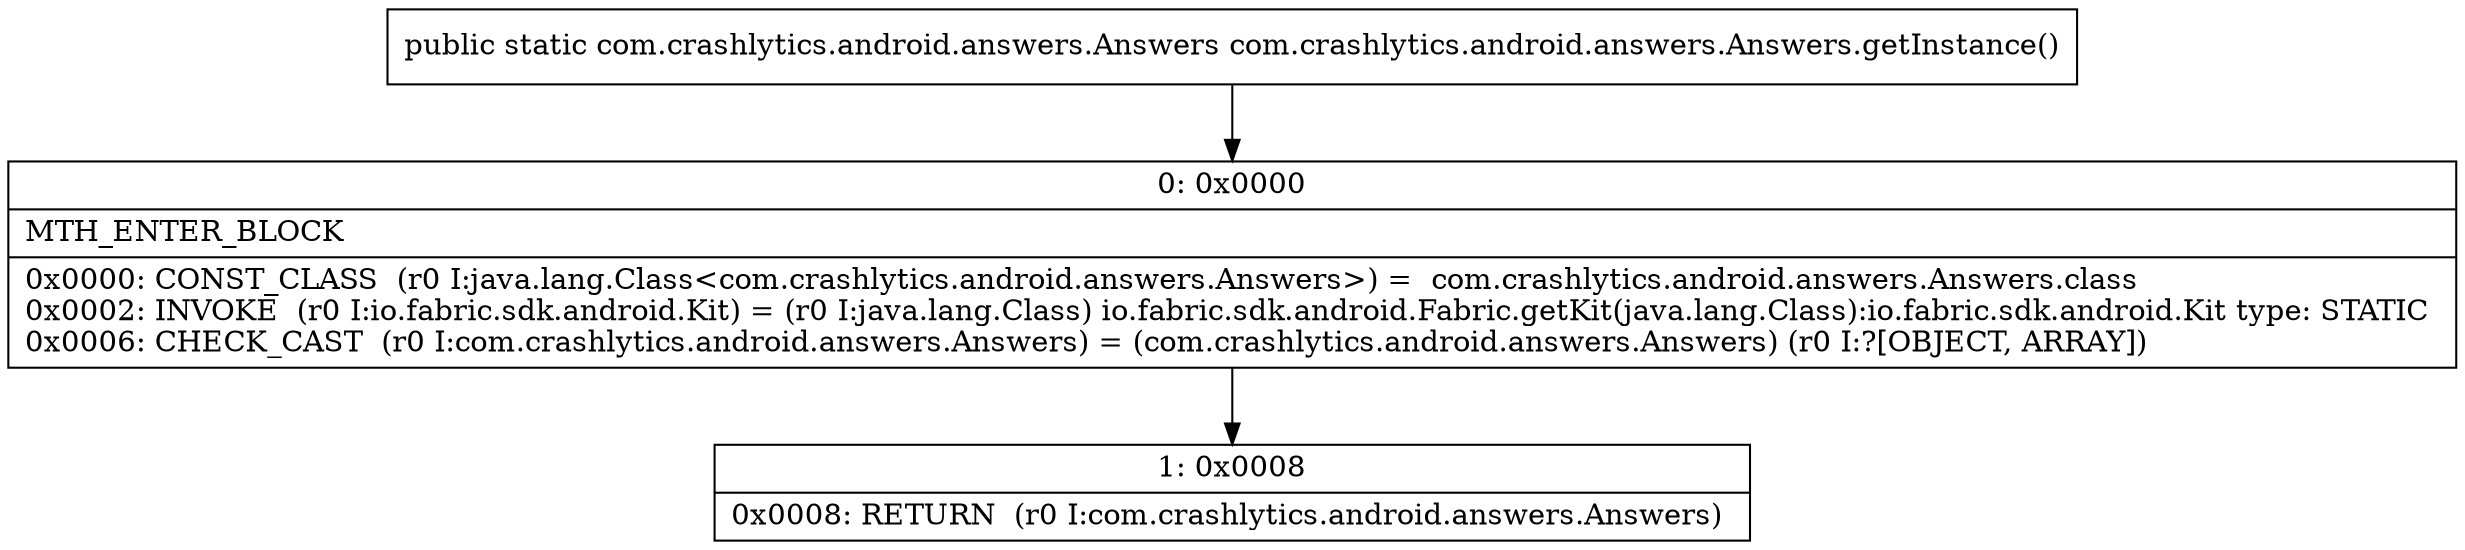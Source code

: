 digraph "CFG forcom.crashlytics.android.answers.Answers.getInstance()Lcom\/crashlytics\/android\/answers\/Answers;" {
Node_0 [shape=record,label="{0\:\ 0x0000|MTH_ENTER_BLOCK\l|0x0000: CONST_CLASS  (r0 I:java.lang.Class\<com.crashlytics.android.answers.Answers\>) =  com.crashlytics.android.answers.Answers.class \l0x0002: INVOKE  (r0 I:io.fabric.sdk.android.Kit) = (r0 I:java.lang.Class) io.fabric.sdk.android.Fabric.getKit(java.lang.Class):io.fabric.sdk.android.Kit type: STATIC \l0x0006: CHECK_CAST  (r0 I:com.crashlytics.android.answers.Answers) = (com.crashlytics.android.answers.Answers) (r0 I:?[OBJECT, ARRAY]) \l}"];
Node_1 [shape=record,label="{1\:\ 0x0008|0x0008: RETURN  (r0 I:com.crashlytics.android.answers.Answers) \l}"];
MethodNode[shape=record,label="{public static com.crashlytics.android.answers.Answers com.crashlytics.android.answers.Answers.getInstance() }"];
MethodNode -> Node_0;
Node_0 -> Node_1;
}

